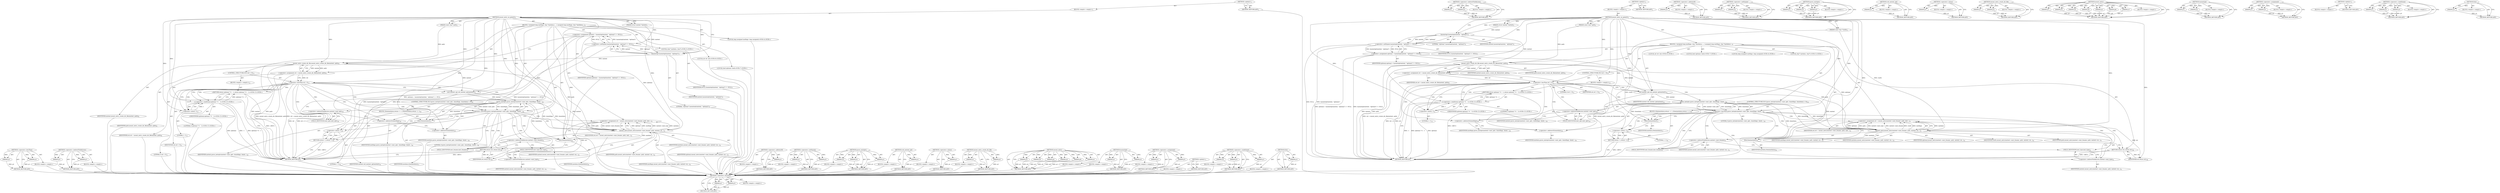 digraph "free" {
vulnerable_122 [label=<(METHOD,&lt;operator&gt;.lessThan)>];
vulnerable_123 [label=<(PARAM,p1)>];
vulnerable_124 [label=<(PARAM,p2)>];
vulnerable_125 [label=<(BLOCK,&lt;empty&gt;,&lt;empty&gt;)>];
vulnerable_126 [label=<(METHOD_RETURN,ANY)>];
vulnerable_147 [label=<(METHOD,&lt;operator&gt;.indirectFieldAccess)>];
vulnerable_148 [label=<(PARAM,p1)>];
vulnerable_149 [label=<(PARAM,p2)>];
vulnerable_150 [label=<(BLOCK,&lt;empty&gt;,&lt;empty&gt;)>];
vulnerable_151 [label=<(METHOD_RETURN,ANY)>];
vulnerable_6 [label=<(METHOD,&lt;global&gt;)<SUB>1</SUB>>];
vulnerable_7 [label=<(BLOCK,&lt;empty&gt;,&lt;empty&gt;)<SUB>1</SUB>>];
vulnerable_8 [label=<(METHOD,mount_entry_on_generic)<SUB>1</SUB>>];
vulnerable_9 [label=<(PARAM,struct mntent *mntent)<SUB>1</SUB>>];
vulnerable_10 [label=<(PARAM,const char* path)<SUB>2</SUB>>];
vulnerable_11 [label=<(BLOCK,{
 	unsigned long mntflags;
 	char *mntdata;
	i...,{
 	unsigned long mntflags;
 	char *mntdata;
	i...)<SUB>3</SUB>>];
vulnerable_12 [label="<(LOCAL,long unsigned mntflags: long unsigned)<SUB>4</SUB>>"];
vulnerable_13 [label="<(LOCAL,char* mntdata: char*)<SUB>5</SUB>>"];
vulnerable_14 [label="<(LOCAL,int ret: int)<SUB>6</SUB>>"];
vulnerable_15 [label="<(LOCAL,bool optional: bool)<SUB>7</SUB>>"];
vulnerable_16 [label=<(&lt;operator&gt;.assignment,optional = hasmntopt(mntent, &quot;optional&quot;) != NULL)<SUB>7</SUB>>];
vulnerable_17 [label=<(IDENTIFIER,optional,optional = hasmntopt(mntent, &quot;optional&quot;) != NULL)<SUB>7</SUB>>];
vulnerable_18 [label=<(&lt;operator&gt;.notEquals,hasmntopt(mntent, &quot;optional&quot;) != NULL)<SUB>7</SUB>>];
vulnerable_19 [label=<(hasmntopt,hasmntopt(mntent, &quot;optional&quot;))<SUB>7</SUB>>];
vulnerable_20 [label=<(IDENTIFIER,mntent,hasmntopt(mntent, &quot;optional&quot;))<SUB>7</SUB>>];
vulnerable_21 [label=<(LITERAL,&quot;optional&quot;,hasmntopt(mntent, &quot;optional&quot;))<SUB>7</SUB>>];
vulnerable_22 [label=<(IDENTIFIER,NULL,hasmntopt(mntent, &quot;optional&quot;) != NULL)<SUB>7</SUB>>];
vulnerable_23 [label=<(&lt;operator&gt;.assignment,ret = mount_entry_create_dir_file(mntent, path))<SUB>9</SUB>>];
vulnerable_24 [label=<(IDENTIFIER,ret,ret = mount_entry_create_dir_file(mntent, path))<SUB>9</SUB>>];
vulnerable_25 [label=<(mount_entry_create_dir_file,mount_entry_create_dir_file(mntent, path))<SUB>9</SUB>>];
vulnerable_26 [label=<(IDENTIFIER,mntent,mount_entry_create_dir_file(mntent, path))<SUB>9</SUB>>];
vulnerable_27 [label=<(IDENTIFIER,path,mount_entry_create_dir_file(mntent, path))<SUB>9</SUB>>];
vulnerable_28 [label=<(CONTROL_STRUCTURE,IF,if (ret &lt; 0))<SUB>11</SUB>>];
vulnerable_29 [label=<(&lt;operator&gt;.lessThan,ret &lt; 0)<SUB>11</SUB>>];
vulnerable_30 [label=<(IDENTIFIER,ret,ret &lt; 0)<SUB>11</SUB>>];
vulnerable_31 [label=<(LITERAL,0,ret &lt; 0)<SUB>11</SUB>>];
vulnerable_32 [label=<(BLOCK,&lt;empty&gt;,&lt;empty&gt;)<SUB>12</SUB>>];
vulnerable_33 [label="<(RETURN,return optional ? 0 : -1;,return optional ? 0 : -1;)<SUB>12</SUB>>"];
vulnerable_34 [label="<(&lt;operator&gt;.conditional,optional ? 0 : -1)<SUB>12</SUB>>"];
vulnerable_35 [label="<(IDENTIFIER,optional,optional ? 0 : -1)<SUB>12</SUB>>"];
vulnerable_36 [label="<(LITERAL,0,optional ? 0 : -1)<SUB>12</SUB>>"];
vulnerable_37 [label=<(&lt;operator&gt;.minus,-1)<SUB>12</SUB>>];
vulnerable_38 [label=<(LITERAL,1,-1)<SUB>12</SUB>>];
vulnerable_39 [label=<(cull_mntent_opt,cull_mntent_opt(mntent))<SUB>14</SUB>>];
vulnerable_40 [label=<(IDENTIFIER,mntent,cull_mntent_opt(mntent))<SUB>14</SUB>>];
vulnerable_41 [label=<(CONTROL_STRUCTURE,IF,if (parse_mntopts(mntent-&gt;mnt_opts, &amp;mntflags, &amp;mntdata) &lt; 0))<SUB>16</SUB>>];
vulnerable_42 [label=<(&lt;operator&gt;.lessThan,parse_mntopts(mntent-&gt;mnt_opts, &amp;mntflags, &amp;mnt...)<SUB>16</SUB>>];
vulnerable_43 [label=<(parse_mntopts,parse_mntopts(mntent-&gt;mnt_opts, &amp;mntflags, &amp;mnt...)<SUB>16</SUB>>];
vulnerable_44 [label=<(&lt;operator&gt;.indirectFieldAccess,mntent-&gt;mnt_opts)<SUB>16</SUB>>];
vulnerable_45 [label=<(IDENTIFIER,mntent,parse_mntopts(mntent-&gt;mnt_opts, &amp;mntflags, &amp;mnt...)<SUB>16</SUB>>];
vulnerable_46 [label=<(FIELD_IDENTIFIER,mnt_opts,mnt_opts)<SUB>16</SUB>>];
vulnerable_47 [label=<(&lt;operator&gt;.addressOf,&amp;mntflags)<SUB>16</SUB>>];
vulnerable_48 [label=<(IDENTIFIER,mntflags,parse_mntopts(mntent-&gt;mnt_opts, &amp;mntflags, &amp;mnt...)<SUB>16</SUB>>];
vulnerable_49 [label=<(&lt;operator&gt;.addressOf,&amp;mntdata)<SUB>16</SUB>>];
vulnerable_50 [label=<(IDENTIFIER,mntdata,parse_mntopts(mntent-&gt;mnt_opts, &amp;mntflags, &amp;mnt...)<SUB>16</SUB>>];
vulnerable_51 [label=<(LITERAL,0,parse_mntopts(mntent-&gt;mnt_opts, &amp;mntflags, &amp;mnt...)<SUB>16</SUB>>];
vulnerable_52 [label=<(BLOCK,{
		free(mntdata);
		return -1;
 	},{
		free(mntdata);
		return -1;
 	})<SUB>16</SUB>>];
vulnerable_53 [label=<(free,free(mntdata))<SUB>17</SUB>>];
vulnerable_54 [label=<(IDENTIFIER,mntdata,free(mntdata))<SUB>17</SUB>>];
vulnerable_55 [label=<(RETURN,return -1;,return -1;)<SUB>18</SUB>>];
vulnerable_56 [label=<(&lt;operator&gt;.minus,-1)<SUB>18</SUB>>];
vulnerable_57 [label=<(LITERAL,1,-1)<SUB>18</SUB>>];
vulnerable_58 [label=<(&lt;operator&gt;.assignment,ret = mount_entry(mntent-&gt;mnt_fsname, path, mnt...)<SUB>21</SUB>>];
vulnerable_59 [label=<(IDENTIFIER,ret,ret = mount_entry(mntent-&gt;mnt_fsname, path, mnt...)<SUB>21</SUB>>];
vulnerable_60 [label=<(mount_entry,mount_entry(mntent-&gt;mnt_fsname, path, mntent-&gt;m...)<SUB>21</SUB>>];
vulnerable_61 [label=<(&lt;operator&gt;.indirectFieldAccess,mntent-&gt;mnt_fsname)<SUB>21</SUB>>];
vulnerable_62 [label=<(IDENTIFIER,mntent,mount_entry(mntent-&gt;mnt_fsname, path, mntent-&gt;m...)<SUB>21</SUB>>];
vulnerable_63 [label=<(FIELD_IDENTIFIER,mnt_fsname,mnt_fsname)<SUB>21</SUB>>];
vulnerable_64 [label=<(IDENTIFIER,path,mount_entry(mntent-&gt;mnt_fsname, path, mntent-&gt;m...)<SUB>21</SUB>>];
vulnerable_65 [label=<(&lt;operator&gt;.indirectFieldAccess,mntent-&gt;mnt_type)<SUB>21</SUB>>];
vulnerable_66 [label=<(IDENTIFIER,mntent,mount_entry(mntent-&gt;mnt_fsname, path, mntent-&gt;m...)<SUB>21</SUB>>];
vulnerable_67 [label=<(FIELD_IDENTIFIER,mnt_type,mnt_type)<SUB>21</SUB>>];
vulnerable_68 [label=<(IDENTIFIER,mntflags,mount_entry(mntent-&gt;mnt_fsname, path, mntent-&gt;m...)<SUB>22</SUB>>];
vulnerable_69 [label=<(IDENTIFIER,mntdata,mount_entry(mntent-&gt;mnt_fsname, path, mntent-&gt;m...)<SUB>22</SUB>>];
vulnerable_70 [label=<(IDENTIFIER,optional,mount_entry(mntent-&gt;mnt_fsname, path, mntent-&gt;m...)<SUB>22</SUB>>];
vulnerable_71 [label=<(free,free(mntdata))<SUB>24</SUB>>];
vulnerable_72 [label=<(IDENTIFIER,mntdata,free(mntdata))<SUB>24</SUB>>];
vulnerable_73 [label=<(RETURN,return ret;,return ret;)<SUB>26</SUB>>];
vulnerable_74 [label=<(IDENTIFIER,ret,return ret;)<SUB>26</SUB>>];
vulnerable_75 [label=<(METHOD_RETURN,int)<SUB>1</SUB>>];
vulnerable_77 [label=<(METHOD_RETURN,ANY)<SUB>1</SUB>>];
vulnerable_152 [label=<(METHOD,&lt;operator&gt;.addressOf)>];
vulnerable_153 [label=<(PARAM,p1)>];
vulnerable_154 [label=<(BLOCK,&lt;empty&gt;,&lt;empty&gt;)>];
vulnerable_155 [label=<(METHOD_RETURN,ANY)>];
vulnerable_107 [label=<(METHOD,&lt;operator&gt;.notEquals)>];
vulnerable_108 [label=<(PARAM,p1)>];
vulnerable_109 [label=<(PARAM,p2)>];
vulnerable_110 [label=<(BLOCK,&lt;empty&gt;,&lt;empty&gt;)>];
vulnerable_111 [label=<(METHOD_RETURN,ANY)>];
vulnerable_141 [label=<(METHOD,parse_mntopts)>];
vulnerable_142 [label=<(PARAM,p1)>];
vulnerable_143 [label=<(PARAM,p2)>];
vulnerable_144 [label=<(PARAM,p3)>];
vulnerable_145 [label=<(BLOCK,&lt;empty&gt;,&lt;empty&gt;)>];
vulnerable_146 [label=<(METHOD_RETURN,ANY)>];
vulnerable_137 [label=<(METHOD,cull_mntent_opt)>];
vulnerable_138 [label=<(PARAM,p1)>];
vulnerable_139 [label=<(BLOCK,&lt;empty&gt;,&lt;empty&gt;)>];
vulnerable_140 [label=<(METHOD_RETURN,ANY)>];
vulnerable_133 [label=<(METHOD,&lt;operator&gt;.minus)>];
vulnerable_134 [label=<(PARAM,p1)>];
vulnerable_135 [label=<(BLOCK,&lt;empty&gt;,&lt;empty&gt;)>];
vulnerable_136 [label=<(METHOD_RETURN,ANY)>];
vulnerable_117 [label=<(METHOD,mount_entry_create_dir_file)>];
vulnerable_118 [label=<(PARAM,p1)>];
vulnerable_119 [label=<(PARAM,p2)>];
vulnerable_120 [label=<(BLOCK,&lt;empty&gt;,&lt;empty&gt;)>];
vulnerable_121 [label=<(METHOD_RETURN,ANY)>];
vulnerable_160 [label=<(METHOD,mount_entry)>];
vulnerable_161 [label=<(PARAM,p1)>];
vulnerable_162 [label=<(PARAM,p2)>];
vulnerable_163 [label=<(PARAM,p3)>];
vulnerable_164 [label=<(PARAM,p4)>];
vulnerable_165 [label=<(PARAM,p5)>];
vulnerable_166 [label=<(PARAM,p6)>];
vulnerable_167 [label=<(BLOCK,&lt;empty&gt;,&lt;empty&gt;)>];
vulnerable_168 [label=<(METHOD_RETURN,ANY)>];
vulnerable_112 [label=<(METHOD,hasmntopt)>];
vulnerable_113 [label=<(PARAM,p1)>];
vulnerable_114 [label=<(PARAM,p2)>];
vulnerable_115 [label=<(BLOCK,&lt;empty&gt;,&lt;empty&gt;)>];
vulnerable_116 [label=<(METHOD_RETURN,ANY)>];
vulnerable_102 [label=<(METHOD,&lt;operator&gt;.assignment)>];
vulnerable_103 [label=<(PARAM,p1)>];
vulnerable_104 [label=<(PARAM,p2)>];
vulnerable_105 [label=<(BLOCK,&lt;empty&gt;,&lt;empty&gt;)>];
vulnerable_106 [label=<(METHOD_RETURN,ANY)>];
vulnerable_96 [label=<(METHOD,&lt;global&gt;)<SUB>1</SUB>>];
vulnerable_97 [label=<(BLOCK,&lt;empty&gt;,&lt;empty&gt;)>];
vulnerable_98 [label=<(METHOD_RETURN,ANY)>];
vulnerable_127 [label=<(METHOD,&lt;operator&gt;.conditional)>];
vulnerable_128 [label=<(PARAM,p1)>];
vulnerable_129 [label=<(PARAM,p2)>];
vulnerable_130 [label=<(PARAM,p3)>];
vulnerable_131 [label=<(BLOCK,&lt;empty&gt;,&lt;empty&gt;)>];
vulnerable_132 [label=<(METHOD_RETURN,ANY)>];
vulnerable_156 [label=<(METHOD,free)>];
vulnerable_157 [label=<(PARAM,p1)>];
vulnerable_158 [label=<(BLOCK,&lt;empty&gt;,&lt;empty&gt;)>];
vulnerable_159 [label=<(METHOD_RETURN,ANY)>];
fixed_124 [label=<(METHOD,&lt;operator&gt;.lessThan)>];
fixed_125 [label=<(PARAM,p1)>];
fixed_126 [label=<(PARAM,p2)>];
fixed_127 [label=<(BLOCK,&lt;empty&gt;,&lt;empty&gt;)>];
fixed_128 [label=<(METHOD_RETURN,ANY)>];
fixed_149 [label=<(METHOD,&lt;operator&gt;.indirectFieldAccess)>];
fixed_150 [label=<(PARAM,p1)>];
fixed_151 [label=<(PARAM,p2)>];
fixed_152 [label=<(BLOCK,&lt;empty&gt;,&lt;empty&gt;)>];
fixed_153 [label=<(METHOD_RETURN,ANY)>];
fixed_6 [label=<(METHOD,&lt;global&gt;)<SUB>1</SUB>>];
fixed_7 [label=<(BLOCK,&lt;empty&gt;,&lt;empty&gt;)<SUB>1</SUB>>];
fixed_8 [label=<(METHOD,mount_entry_on_generic)<SUB>1</SUB>>];
fixed_9 [label=<(PARAM,struct mntent *mntent)<SUB>1</SUB>>];
fixed_10 [label=<(PARAM,const char* path)<SUB>2</SUB>>];
fixed_11 [label=<(PARAM,const char *rootfs)<SUB>2</SUB>>];
fixed_12 [label=<(BLOCK,{
 	unsigned long mntflags;
 	char *mntdata;
	i...,{
 	unsigned long mntflags;
 	char *mntdata;
	i...)<SUB>3</SUB>>];
fixed_13 [label="<(LOCAL,long unsigned mntflags: long unsigned)<SUB>4</SUB>>"];
fixed_14 [label="<(LOCAL,char* mntdata: char*)<SUB>5</SUB>>"];
fixed_15 [label="<(LOCAL,int ret: int)<SUB>6</SUB>>"];
fixed_16 [label="<(LOCAL,bool optional: bool)<SUB>7</SUB>>"];
fixed_17 [label=<(&lt;operator&gt;.assignment,optional = hasmntopt(mntent, &quot;optional&quot;) != NULL)<SUB>7</SUB>>];
fixed_18 [label=<(IDENTIFIER,optional,optional = hasmntopt(mntent, &quot;optional&quot;) != NULL)<SUB>7</SUB>>];
fixed_19 [label=<(&lt;operator&gt;.notEquals,hasmntopt(mntent, &quot;optional&quot;) != NULL)<SUB>7</SUB>>];
fixed_20 [label=<(hasmntopt,hasmntopt(mntent, &quot;optional&quot;))<SUB>7</SUB>>];
fixed_21 [label=<(IDENTIFIER,mntent,hasmntopt(mntent, &quot;optional&quot;))<SUB>7</SUB>>];
fixed_22 [label=<(LITERAL,&quot;optional&quot;,hasmntopt(mntent, &quot;optional&quot;))<SUB>7</SUB>>];
fixed_23 [label=<(IDENTIFIER,NULL,hasmntopt(mntent, &quot;optional&quot;) != NULL)<SUB>7</SUB>>];
fixed_24 [label=<(&lt;operator&gt;.assignment,ret = mount_entry_create_dir_file(mntent, path))<SUB>9</SUB>>];
fixed_25 [label=<(IDENTIFIER,ret,ret = mount_entry_create_dir_file(mntent, path))<SUB>9</SUB>>];
fixed_26 [label=<(mount_entry_create_dir_file,mount_entry_create_dir_file(mntent, path))<SUB>9</SUB>>];
fixed_27 [label=<(IDENTIFIER,mntent,mount_entry_create_dir_file(mntent, path))<SUB>9</SUB>>];
fixed_28 [label=<(IDENTIFIER,path,mount_entry_create_dir_file(mntent, path))<SUB>9</SUB>>];
fixed_29 [label=<(CONTROL_STRUCTURE,IF,if (ret &lt; 0))<SUB>11</SUB>>];
fixed_30 [label=<(&lt;operator&gt;.lessThan,ret &lt; 0)<SUB>11</SUB>>];
fixed_31 [label=<(IDENTIFIER,ret,ret &lt; 0)<SUB>11</SUB>>];
fixed_32 [label=<(LITERAL,0,ret &lt; 0)<SUB>11</SUB>>];
fixed_33 [label=<(BLOCK,&lt;empty&gt;,&lt;empty&gt;)<SUB>12</SUB>>];
fixed_34 [label="<(RETURN,return optional ? 0 : -1;,return optional ? 0 : -1;)<SUB>12</SUB>>"];
fixed_35 [label="<(&lt;operator&gt;.conditional,optional ? 0 : -1)<SUB>12</SUB>>"];
fixed_36 [label="<(IDENTIFIER,optional,optional ? 0 : -1)<SUB>12</SUB>>"];
fixed_37 [label="<(LITERAL,0,optional ? 0 : -1)<SUB>12</SUB>>"];
fixed_38 [label=<(&lt;operator&gt;.minus,-1)<SUB>12</SUB>>];
fixed_39 [label=<(LITERAL,1,-1)<SUB>12</SUB>>];
fixed_40 [label=<(cull_mntent_opt,cull_mntent_opt(mntent))<SUB>14</SUB>>];
fixed_41 [label=<(IDENTIFIER,mntent,cull_mntent_opt(mntent))<SUB>14</SUB>>];
fixed_42 [label=<(CONTROL_STRUCTURE,IF,if (parse_mntopts(mntent-&gt;mnt_opts, &amp;mntflags, &amp;mntdata) &lt; 0))<SUB>16</SUB>>];
fixed_43 [label=<(&lt;operator&gt;.lessThan,parse_mntopts(mntent-&gt;mnt_opts, &amp;mntflags, &amp;mnt...)<SUB>16</SUB>>];
fixed_44 [label=<(parse_mntopts,parse_mntopts(mntent-&gt;mnt_opts, &amp;mntflags, &amp;mnt...)<SUB>16</SUB>>];
fixed_45 [label=<(&lt;operator&gt;.indirectFieldAccess,mntent-&gt;mnt_opts)<SUB>16</SUB>>];
fixed_46 [label=<(IDENTIFIER,mntent,parse_mntopts(mntent-&gt;mnt_opts, &amp;mntflags, &amp;mnt...)<SUB>16</SUB>>];
fixed_47 [label=<(FIELD_IDENTIFIER,mnt_opts,mnt_opts)<SUB>16</SUB>>];
fixed_48 [label=<(&lt;operator&gt;.addressOf,&amp;mntflags)<SUB>16</SUB>>];
fixed_49 [label=<(IDENTIFIER,mntflags,parse_mntopts(mntent-&gt;mnt_opts, &amp;mntflags, &amp;mnt...)<SUB>16</SUB>>];
fixed_50 [label=<(&lt;operator&gt;.addressOf,&amp;mntdata)<SUB>16</SUB>>];
fixed_51 [label=<(IDENTIFIER,mntdata,parse_mntopts(mntent-&gt;mnt_opts, &amp;mntflags, &amp;mnt...)<SUB>16</SUB>>];
fixed_52 [label=<(LITERAL,0,parse_mntopts(mntent-&gt;mnt_opts, &amp;mntflags, &amp;mnt...)<SUB>16</SUB>>];
fixed_53 [label=<(BLOCK,{
		free(mntdata);
		return -1;
 	},{
		free(mntdata);
		return -1;
 	})<SUB>16</SUB>>];
fixed_54 [label=<(free,free(mntdata))<SUB>17</SUB>>];
fixed_55 [label=<(IDENTIFIER,mntdata,free(mntdata))<SUB>17</SUB>>];
fixed_56 [label=<(RETURN,return -1;,return -1;)<SUB>18</SUB>>];
fixed_57 [label=<(&lt;operator&gt;.minus,-1)<SUB>18</SUB>>];
fixed_58 [label=<(LITERAL,1,-1)<SUB>18</SUB>>];
fixed_59 [label=<(&lt;operator&gt;.assignment,ret = mount_entry(mntent-&gt;mnt_fsname, path, mnt...)<SUB>21</SUB>>];
fixed_60 [label=<(IDENTIFIER,ret,ret = mount_entry(mntent-&gt;mnt_fsname, path, mnt...)<SUB>21</SUB>>];
fixed_61 [label=<(mount_entry,mount_entry(mntent-&gt;mnt_fsname, path, mntent-&gt;m...)<SUB>21</SUB>>];
fixed_62 [label=<(&lt;operator&gt;.indirectFieldAccess,mntent-&gt;mnt_fsname)<SUB>21</SUB>>];
fixed_63 [label=<(IDENTIFIER,mntent,mount_entry(mntent-&gt;mnt_fsname, path, mntent-&gt;m...)<SUB>21</SUB>>];
fixed_64 [label=<(FIELD_IDENTIFIER,mnt_fsname,mnt_fsname)<SUB>21</SUB>>];
fixed_65 [label=<(IDENTIFIER,path,mount_entry(mntent-&gt;mnt_fsname, path, mntent-&gt;m...)<SUB>21</SUB>>];
fixed_66 [label=<(&lt;operator&gt;.indirectFieldAccess,mntent-&gt;mnt_type)<SUB>21</SUB>>];
fixed_67 [label=<(IDENTIFIER,mntent,mount_entry(mntent-&gt;mnt_fsname, path, mntent-&gt;m...)<SUB>21</SUB>>];
fixed_68 [label=<(FIELD_IDENTIFIER,mnt_type,mnt_type)<SUB>21</SUB>>];
fixed_69 [label=<(IDENTIFIER,mntflags,mount_entry(mntent-&gt;mnt_fsname, path, mntent-&gt;m...)<SUB>22</SUB>>];
fixed_70 [label=<(IDENTIFIER,mntdata,mount_entry(mntent-&gt;mnt_fsname, path, mntent-&gt;m...)<SUB>22</SUB>>];
fixed_71 [label=<(IDENTIFIER,optional,mount_entry(mntent-&gt;mnt_fsname, path, mntent-&gt;m...)<SUB>22</SUB>>];
fixed_72 [label=<(IDENTIFIER,rootfs,mount_entry(mntent-&gt;mnt_fsname, path, mntent-&gt;m...)<SUB>22</SUB>>];
fixed_73 [label=<(free,free(mntdata))<SUB>24</SUB>>];
fixed_74 [label=<(IDENTIFIER,mntdata,free(mntdata))<SUB>24</SUB>>];
fixed_75 [label=<(RETURN,return ret;,return ret;)<SUB>26</SUB>>];
fixed_76 [label=<(IDENTIFIER,ret,return ret;)<SUB>26</SUB>>];
fixed_77 [label=<(METHOD_RETURN,int)<SUB>1</SUB>>];
fixed_79 [label=<(METHOD_RETURN,ANY)<SUB>1</SUB>>];
fixed_154 [label=<(METHOD,&lt;operator&gt;.addressOf)>];
fixed_155 [label=<(PARAM,p1)>];
fixed_156 [label=<(BLOCK,&lt;empty&gt;,&lt;empty&gt;)>];
fixed_157 [label=<(METHOD_RETURN,ANY)>];
fixed_109 [label=<(METHOD,&lt;operator&gt;.notEquals)>];
fixed_110 [label=<(PARAM,p1)>];
fixed_111 [label=<(PARAM,p2)>];
fixed_112 [label=<(BLOCK,&lt;empty&gt;,&lt;empty&gt;)>];
fixed_113 [label=<(METHOD_RETURN,ANY)>];
fixed_143 [label=<(METHOD,parse_mntopts)>];
fixed_144 [label=<(PARAM,p1)>];
fixed_145 [label=<(PARAM,p2)>];
fixed_146 [label=<(PARAM,p3)>];
fixed_147 [label=<(BLOCK,&lt;empty&gt;,&lt;empty&gt;)>];
fixed_148 [label=<(METHOD_RETURN,ANY)>];
fixed_139 [label=<(METHOD,cull_mntent_opt)>];
fixed_140 [label=<(PARAM,p1)>];
fixed_141 [label=<(BLOCK,&lt;empty&gt;,&lt;empty&gt;)>];
fixed_142 [label=<(METHOD_RETURN,ANY)>];
fixed_135 [label=<(METHOD,&lt;operator&gt;.minus)>];
fixed_136 [label=<(PARAM,p1)>];
fixed_137 [label=<(BLOCK,&lt;empty&gt;,&lt;empty&gt;)>];
fixed_138 [label=<(METHOD_RETURN,ANY)>];
fixed_119 [label=<(METHOD,mount_entry_create_dir_file)>];
fixed_120 [label=<(PARAM,p1)>];
fixed_121 [label=<(PARAM,p2)>];
fixed_122 [label=<(BLOCK,&lt;empty&gt;,&lt;empty&gt;)>];
fixed_123 [label=<(METHOD_RETURN,ANY)>];
fixed_162 [label=<(METHOD,mount_entry)>];
fixed_163 [label=<(PARAM,p1)>];
fixed_164 [label=<(PARAM,p2)>];
fixed_165 [label=<(PARAM,p3)>];
fixed_166 [label=<(PARAM,p4)>];
fixed_167 [label=<(PARAM,p5)>];
fixed_168 [label=<(PARAM,p6)>];
fixed_169 [label=<(PARAM,p7)>];
fixed_170 [label=<(BLOCK,&lt;empty&gt;,&lt;empty&gt;)>];
fixed_171 [label=<(METHOD_RETURN,ANY)>];
fixed_114 [label=<(METHOD,hasmntopt)>];
fixed_115 [label=<(PARAM,p1)>];
fixed_116 [label=<(PARAM,p2)>];
fixed_117 [label=<(BLOCK,&lt;empty&gt;,&lt;empty&gt;)>];
fixed_118 [label=<(METHOD_RETURN,ANY)>];
fixed_104 [label=<(METHOD,&lt;operator&gt;.assignment)>];
fixed_105 [label=<(PARAM,p1)>];
fixed_106 [label=<(PARAM,p2)>];
fixed_107 [label=<(BLOCK,&lt;empty&gt;,&lt;empty&gt;)>];
fixed_108 [label=<(METHOD_RETURN,ANY)>];
fixed_98 [label=<(METHOD,&lt;global&gt;)<SUB>1</SUB>>];
fixed_99 [label=<(BLOCK,&lt;empty&gt;,&lt;empty&gt;)>];
fixed_100 [label=<(METHOD_RETURN,ANY)>];
fixed_129 [label=<(METHOD,&lt;operator&gt;.conditional)>];
fixed_130 [label=<(PARAM,p1)>];
fixed_131 [label=<(PARAM,p2)>];
fixed_132 [label=<(PARAM,p3)>];
fixed_133 [label=<(BLOCK,&lt;empty&gt;,&lt;empty&gt;)>];
fixed_134 [label=<(METHOD_RETURN,ANY)>];
fixed_158 [label=<(METHOD,free)>];
fixed_159 [label=<(PARAM,p1)>];
fixed_160 [label=<(BLOCK,&lt;empty&gt;,&lt;empty&gt;)>];
fixed_161 [label=<(METHOD_RETURN,ANY)>];
vulnerable_122 -> vulnerable_123  [key=0, label="AST: "];
vulnerable_122 -> vulnerable_123  [key=1, label="DDG: "];
vulnerable_122 -> vulnerable_125  [key=0, label="AST: "];
vulnerable_122 -> vulnerable_124  [key=0, label="AST: "];
vulnerable_122 -> vulnerable_124  [key=1, label="DDG: "];
vulnerable_122 -> vulnerable_126  [key=0, label="AST: "];
vulnerable_122 -> vulnerable_126  [key=1, label="CFG: "];
vulnerable_123 -> vulnerable_126  [key=0, label="DDG: p1"];
vulnerable_124 -> vulnerable_126  [key=0, label="DDG: p2"];
vulnerable_125 -> fixed_124  [key=0];
vulnerable_126 -> fixed_124  [key=0];
vulnerable_147 -> vulnerable_148  [key=0, label="AST: "];
vulnerable_147 -> vulnerable_148  [key=1, label="DDG: "];
vulnerable_147 -> vulnerable_150  [key=0, label="AST: "];
vulnerable_147 -> vulnerable_149  [key=0, label="AST: "];
vulnerable_147 -> vulnerable_149  [key=1, label="DDG: "];
vulnerable_147 -> vulnerable_151  [key=0, label="AST: "];
vulnerable_147 -> vulnerable_151  [key=1, label="CFG: "];
vulnerable_148 -> vulnerable_151  [key=0, label="DDG: p1"];
vulnerable_149 -> vulnerable_151  [key=0, label="DDG: p2"];
vulnerable_150 -> fixed_124  [key=0];
vulnerable_151 -> fixed_124  [key=0];
vulnerable_6 -> vulnerable_7  [key=0, label="AST: "];
vulnerable_6 -> vulnerable_77  [key=0, label="AST: "];
vulnerable_6 -> vulnerable_77  [key=1, label="CFG: "];
vulnerable_7 -> vulnerable_8  [key=0, label="AST: "];
vulnerable_8 -> vulnerable_9  [key=0, label="AST: "];
vulnerable_8 -> vulnerable_9  [key=1, label="DDG: "];
vulnerable_8 -> vulnerable_10  [key=0, label="AST: "];
vulnerable_8 -> vulnerable_10  [key=1, label="DDG: "];
vulnerable_8 -> vulnerable_11  [key=0, label="AST: "];
vulnerable_8 -> vulnerable_75  [key=0, label="AST: "];
vulnerable_8 -> vulnerable_19  [key=0, label="CFG: "];
vulnerable_8 -> vulnerable_19  [key=1, label="DDG: "];
vulnerable_8 -> vulnerable_39  [key=0, label="DDG: "];
vulnerable_8 -> vulnerable_71  [key=0, label="DDG: "];
vulnerable_8 -> vulnerable_74  [key=0, label="DDG: "];
vulnerable_8 -> vulnerable_18  [key=0, label="DDG: "];
vulnerable_8 -> vulnerable_25  [key=0, label="DDG: "];
vulnerable_8 -> vulnerable_29  [key=0, label="DDG: "];
vulnerable_8 -> vulnerable_42  [key=0, label="DDG: "];
vulnerable_8 -> vulnerable_60  [key=0, label="DDG: "];
vulnerable_8 -> vulnerable_34  [key=0, label="DDG: "];
vulnerable_8 -> vulnerable_43  [key=0, label="DDG: "];
vulnerable_8 -> vulnerable_53  [key=0, label="DDG: "];
vulnerable_8 -> vulnerable_56  [key=0, label="DDG: "];
vulnerable_8 -> vulnerable_37  [key=0, label="DDG: "];
vulnerable_9 -> vulnerable_19  [key=0, label="DDG: mntent"];
vulnerable_10 -> vulnerable_25  [key=0, label="DDG: path"];
vulnerable_11 -> vulnerable_12  [key=0, label="AST: "];
vulnerable_11 -> vulnerable_13  [key=0, label="AST: "];
vulnerable_11 -> vulnerable_14  [key=0, label="AST: "];
vulnerable_11 -> vulnerable_15  [key=0, label="AST: "];
vulnerable_11 -> vulnerable_16  [key=0, label="AST: "];
vulnerable_11 -> vulnerable_23  [key=0, label="AST: "];
vulnerable_11 -> vulnerable_28  [key=0, label="AST: "];
vulnerable_11 -> vulnerable_39  [key=0, label="AST: "];
vulnerable_11 -> vulnerable_41  [key=0, label="AST: "];
vulnerable_11 -> vulnerable_58  [key=0, label="AST: "];
vulnerable_11 -> vulnerable_71  [key=0, label="AST: "];
vulnerable_11 -> vulnerable_73  [key=0, label="AST: "];
vulnerable_12 -> fixed_124  [key=0];
vulnerable_13 -> fixed_124  [key=0];
vulnerable_14 -> fixed_124  [key=0];
vulnerable_15 -> fixed_124  [key=0];
vulnerable_16 -> vulnerable_17  [key=0, label="AST: "];
vulnerable_16 -> vulnerable_18  [key=0, label="AST: "];
vulnerable_16 -> vulnerable_25  [key=0, label="CFG: "];
vulnerable_16 -> vulnerable_75  [key=0, label="DDG: hasmntopt(mntent, &quot;optional&quot;) != NULL"];
vulnerable_16 -> vulnerable_75  [key=1, label="DDG: optional = hasmntopt(mntent, &quot;optional&quot;) != NULL"];
vulnerable_16 -> vulnerable_60  [key=0, label="DDG: optional"];
vulnerable_17 -> fixed_124  [key=0];
vulnerable_18 -> vulnerable_19  [key=0, label="AST: "];
vulnerable_18 -> vulnerable_22  [key=0, label="AST: "];
vulnerable_18 -> vulnerable_16  [key=0, label="CFG: "];
vulnerable_18 -> vulnerable_16  [key=1, label="DDG: hasmntopt(mntent, &quot;optional&quot;)"];
vulnerable_18 -> vulnerable_16  [key=2, label="DDG: NULL"];
vulnerable_18 -> vulnerable_75  [key=0, label="DDG: hasmntopt(mntent, &quot;optional&quot;)"];
vulnerable_18 -> vulnerable_75  [key=1, label="DDG: NULL"];
vulnerable_19 -> vulnerable_20  [key=0, label="AST: "];
vulnerable_19 -> vulnerable_21  [key=0, label="AST: "];
vulnerable_19 -> vulnerable_18  [key=0, label="CFG: "];
vulnerable_19 -> vulnerable_18  [key=1, label="DDG: mntent"];
vulnerable_19 -> vulnerable_18  [key=2, label="DDG: &quot;optional&quot;"];
vulnerable_19 -> vulnerable_25  [key=0, label="DDG: mntent"];
vulnerable_20 -> fixed_124  [key=0];
vulnerable_21 -> fixed_124  [key=0];
vulnerable_22 -> fixed_124  [key=0];
vulnerable_23 -> vulnerable_24  [key=0, label="AST: "];
vulnerable_23 -> vulnerable_25  [key=0, label="AST: "];
vulnerable_23 -> vulnerable_29  [key=0, label="CFG: "];
vulnerable_23 -> vulnerable_29  [key=1, label="DDG: ret"];
vulnerable_23 -> vulnerable_75  [key=0, label="DDG: mount_entry_create_dir_file(mntent, path)"];
vulnerable_23 -> vulnerable_75  [key=1, label="DDG: ret = mount_entry_create_dir_file(mntent, path)"];
vulnerable_24 -> fixed_124  [key=0];
vulnerable_25 -> vulnerable_26  [key=0, label="AST: "];
vulnerable_25 -> vulnerable_27  [key=0, label="AST: "];
vulnerable_25 -> vulnerable_23  [key=0, label="CFG: "];
vulnerable_25 -> vulnerable_23  [key=1, label="DDG: mntent"];
vulnerable_25 -> vulnerable_23  [key=2, label="DDG: path"];
vulnerable_25 -> vulnerable_75  [key=0, label="DDG: mntent"];
vulnerable_25 -> vulnerable_75  [key=1, label="DDG: path"];
vulnerable_25 -> vulnerable_39  [key=0, label="DDG: mntent"];
vulnerable_25 -> vulnerable_60  [key=0, label="DDG: path"];
vulnerable_26 -> fixed_124  [key=0];
vulnerable_27 -> fixed_124  [key=0];
vulnerable_28 -> vulnerable_29  [key=0, label="AST: "];
vulnerable_28 -> vulnerable_32  [key=0, label="AST: "];
vulnerable_29 -> vulnerable_30  [key=0, label="AST: "];
vulnerable_29 -> vulnerable_31  [key=0, label="AST: "];
vulnerable_29 -> vulnerable_34  [key=0, label="CFG: "];
vulnerable_29 -> vulnerable_34  [key=1, label="CDG: "];
vulnerable_29 -> vulnerable_37  [key=0, label="CFG: "];
vulnerable_29 -> vulnerable_37  [key=1, label="CDG: "];
vulnerable_29 -> vulnerable_39  [key=0, label="CFG: "];
vulnerable_29 -> vulnerable_39  [key=1, label="CDG: "];
vulnerable_29 -> vulnerable_75  [key=0, label="DDG: ret"];
vulnerable_29 -> vulnerable_75  [key=1, label="DDG: ret &lt; 0"];
vulnerable_29 -> vulnerable_47  [key=0, label="CDG: "];
vulnerable_29 -> vulnerable_49  [key=0, label="CDG: "];
vulnerable_29 -> vulnerable_33  [key=0, label="CDG: "];
vulnerable_29 -> vulnerable_42  [key=0, label="CDG: "];
vulnerable_29 -> vulnerable_46  [key=0, label="CDG: "];
vulnerable_29 -> vulnerable_44  [key=0, label="CDG: "];
vulnerable_29 -> vulnerable_43  [key=0, label="CDG: "];
vulnerable_30 -> fixed_124  [key=0];
vulnerable_31 -> fixed_124  [key=0];
vulnerable_32 -> vulnerable_33  [key=0, label="AST: "];
vulnerable_33 -> vulnerable_34  [key=0, label="AST: "];
vulnerable_33 -> vulnerable_75  [key=0, label="CFG: "];
vulnerable_33 -> vulnerable_75  [key=1, label="DDG: &lt;RET&gt;"];
vulnerable_34 -> vulnerable_35  [key=0, label="AST: "];
vulnerable_34 -> vulnerable_36  [key=0, label="AST: "];
vulnerable_34 -> vulnerable_37  [key=0, label="AST: "];
vulnerable_34 -> vulnerable_33  [key=0, label="CFG: "];
vulnerable_34 -> vulnerable_33  [key=1, label="DDG: optional ? 0 : -1"];
vulnerable_34 -> vulnerable_75  [key=0, label="DDG: optional"];
vulnerable_34 -> vulnerable_75  [key=1, label="DDG: -1"];
vulnerable_34 -> vulnerable_75  [key=2, label="DDG: optional ? 0 : -1"];
vulnerable_35 -> fixed_124  [key=0];
vulnerable_36 -> fixed_124  [key=0];
vulnerable_37 -> vulnerable_38  [key=0, label="AST: "];
vulnerable_37 -> vulnerable_34  [key=0, label="CFG: "];
vulnerable_37 -> vulnerable_34  [key=1, label="DDG: 1"];
vulnerable_38 -> fixed_124  [key=0];
vulnerable_39 -> vulnerable_40  [key=0, label="AST: "];
vulnerable_39 -> vulnerable_46  [key=0, label="CFG: "];
vulnerable_39 -> vulnerable_60  [key=0, label="DDG: mntent"];
vulnerable_39 -> vulnerable_43  [key=0, label="DDG: mntent"];
vulnerable_40 -> fixed_124  [key=0];
vulnerable_41 -> vulnerable_42  [key=0, label="AST: "];
vulnerable_41 -> vulnerable_52  [key=0, label="AST: "];
vulnerable_42 -> vulnerable_43  [key=0, label="AST: "];
vulnerable_42 -> vulnerable_51  [key=0, label="AST: "];
vulnerable_42 -> vulnerable_53  [key=0, label="CFG: "];
vulnerable_42 -> vulnerable_53  [key=1, label="CDG: "];
vulnerable_42 -> vulnerable_63  [key=0, label="CFG: "];
vulnerable_42 -> vulnerable_63  [key=1, label="CDG: "];
vulnerable_42 -> vulnerable_58  [key=0, label="CDG: "];
vulnerable_42 -> vulnerable_60  [key=0, label="CDG: "];
vulnerable_42 -> vulnerable_73  [key=0, label="CDG: "];
vulnerable_42 -> vulnerable_61  [key=0, label="CDG: "];
vulnerable_42 -> vulnerable_71  [key=0, label="CDG: "];
vulnerable_42 -> vulnerable_56  [key=0, label="CDG: "];
vulnerable_42 -> vulnerable_67  [key=0, label="CDG: "];
vulnerable_42 -> vulnerable_65  [key=0, label="CDG: "];
vulnerable_42 -> vulnerable_55  [key=0, label="CDG: "];
vulnerable_43 -> vulnerable_44  [key=0, label="AST: "];
vulnerable_43 -> vulnerable_47  [key=0, label="AST: "];
vulnerable_43 -> vulnerable_49  [key=0, label="AST: "];
vulnerable_43 -> vulnerable_42  [key=0, label="CFG: "];
vulnerable_43 -> vulnerable_42  [key=1, label="DDG: mntent-&gt;mnt_opts"];
vulnerable_43 -> vulnerable_42  [key=2, label="DDG: &amp;mntflags"];
vulnerable_43 -> vulnerable_42  [key=3, label="DDG: &amp;mntdata"];
vulnerable_43 -> vulnerable_71  [key=0, label="DDG: &amp;mntdata"];
vulnerable_43 -> vulnerable_60  [key=0, label="DDG: &amp;mntflags"];
vulnerable_43 -> vulnerable_60  [key=1, label="DDG: &amp;mntdata"];
vulnerable_43 -> vulnerable_53  [key=0, label="DDG: &amp;mntdata"];
vulnerable_44 -> vulnerable_45  [key=0, label="AST: "];
vulnerable_44 -> vulnerable_46  [key=0, label="AST: "];
vulnerable_44 -> vulnerable_47  [key=0, label="CFG: "];
vulnerable_45 -> fixed_124  [key=0];
vulnerable_46 -> vulnerable_44  [key=0, label="CFG: "];
vulnerable_47 -> vulnerable_48  [key=0, label="AST: "];
vulnerable_47 -> vulnerable_49  [key=0, label="CFG: "];
vulnerable_48 -> fixed_124  [key=0];
vulnerable_49 -> vulnerable_50  [key=0, label="AST: "];
vulnerable_49 -> vulnerable_43  [key=0, label="CFG: "];
vulnerable_50 -> fixed_124  [key=0];
vulnerable_51 -> fixed_124  [key=0];
vulnerable_52 -> vulnerable_53  [key=0, label="AST: "];
vulnerable_52 -> vulnerable_55  [key=0, label="AST: "];
vulnerable_53 -> vulnerable_54  [key=0, label="AST: "];
vulnerable_53 -> vulnerable_56  [key=0, label="CFG: "];
vulnerable_54 -> fixed_124  [key=0];
vulnerable_55 -> vulnerable_56  [key=0, label="AST: "];
vulnerable_55 -> vulnerable_75  [key=0, label="CFG: "];
vulnerable_55 -> vulnerable_75  [key=1, label="DDG: &lt;RET&gt;"];
vulnerable_56 -> vulnerable_57  [key=0, label="AST: "];
vulnerable_56 -> vulnerable_55  [key=0, label="CFG: "];
vulnerable_56 -> vulnerable_55  [key=1, label="DDG: -1"];
vulnerable_57 -> fixed_124  [key=0];
vulnerable_58 -> vulnerable_59  [key=0, label="AST: "];
vulnerable_58 -> vulnerable_60  [key=0, label="AST: "];
vulnerable_58 -> vulnerable_71  [key=0, label="CFG: "];
vulnerable_58 -> vulnerable_74  [key=0, label="DDG: ret"];
vulnerable_59 -> fixed_124  [key=0];
vulnerable_60 -> vulnerable_61  [key=0, label="AST: "];
vulnerable_60 -> vulnerable_64  [key=0, label="AST: "];
vulnerable_60 -> vulnerable_65  [key=0, label="AST: "];
vulnerable_60 -> vulnerable_68  [key=0, label="AST: "];
vulnerable_60 -> vulnerable_69  [key=0, label="AST: "];
vulnerable_60 -> vulnerable_70  [key=0, label="AST: "];
vulnerable_60 -> vulnerable_58  [key=0, label="CFG: "];
vulnerable_60 -> vulnerable_58  [key=1, label="DDG: optional"];
vulnerable_60 -> vulnerable_58  [key=2, label="DDG: mntflags"];
vulnerable_60 -> vulnerable_58  [key=3, label="DDG: mntent-&gt;mnt_type"];
vulnerable_60 -> vulnerable_58  [key=4, label="DDG: mntdata"];
vulnerable_60 -> vulnerable_58  [key=5, label="DDG: path"];
vulnerable_60 -> vulnerable_58  [key=6, label="DDG: mntent-&gt;mnt_fsname"];
vulnerable_60 -> vulnerable_71  [key=0, label="DDG: mntdata"];
vulnerable_61 -> vulnerable_62  [key=0, label="AST: "];
vulnerable_61 -> vulnerable_63  [key=0, label="AST: "];
vulnerable_61 -> vulnerable_67  [key=0, label="CFG: "];
vulnerable_62 -> fixed_124  [key=0];
vulnerable_63 -> vulnerable_61  [key=0, label="CFG: "];
vulnerable_64 -> fixed_124  [key=0];
vulnerable_65 -> vulnerable_66  [key=0, label="AST: "];
vulnerable_65 -> vulnerable_67  [key=0, label="AST: "];
vulnerable_65 -> vulnerable_60  [key=0, label="CFG: "];
vulnerable_66 -> fixed_124  [key=0];
vulnerable_67 -> vulnerable_65  [key=0, label="CFG: "];
vulnerable_68 -> fixed_124  [key=0];
vulnerable_69 -> fixed_124  [key=0];
vulnerable_70 -> fixed_124  [key=0];
vulnerable_71 -> vulnerable_72  [key=0, label="AST: "];
vulnerable_71 -> vulnerable_73  [key=0, label="CFG: "];
vulnerable_72 -> fixed_124  [key=0];
vulnerable_73 -> vulnerable_74  [key=0, label="AST: "];
vulnerable_73 -> vulnerable_75  [key=0, label="CFG: "];
vulnerable_73 -> vulnerable_75  [key=1, label="DDG: &lt;RET&gt;"];
vulnerable_74 -> vulnerable_73  [key=0, label="DDG: ret"];
vulnerable_75 -> fixed_124  [key=0];
vulnerable_77 -> fixed_124  [key=0];
vulnerable_152 -> vulnerable_153  [key=0, label="AST: "];
vulnerable_152 -> vulnerable_153  [key=1, label="DDG: "];
vulnerable_152 -> vulnerable_154  [key=0, label="AST: "];
vulnerable_152 -> vulnerable_155  [key=0, label="AST: "];
vulnerable_152 -> vulnerable_155  [key=1, label="CFG: "];
vulnerable_153 -> vulnerable_155  [key=0, label="DDG: p1"];
vulnerable_154 -> fixed_124  [key=0];
vulnerable_155 -> fixed_124  [key=0];
vulnerable_107 -> vulnerable_108  [key=0, label="AST: "];
vulnerable_107 -> vulnerable_108  [key=1, label="DDG: "];
vulnerable_107 -> vulnerable_110  [key=0, label="AST: "];
vulnerable_107 -> vulnerable_109  [key=0, label="AST: "];
vulnerable_107 -> vulnerable_109  [key=1, label="DDG: "];
vulnerable_107 -> vulnerable_111  [key=0, label="AST: "];
vulnerable_107 -> vulnerable_111  [key=1, label="CFG: "];
vulnerable_108 -> vulnerable_111  [key=0, label="DDG: p1"];
vulnerable_109 -> vulnerable_111  [key=0, label="DDG: p2"];
vulnerable_110 -> fixed_124  [key=0];
vulnerable_111 -> fixed_124  [key=0];
vulnerable_141 -> vulnerable_142  [key=0, label="AST: "];
vulnerable_141 -> vulnerable_142  [key=1, label="DDG: "];
vulnerable_141 -> vulnerable_145  [key=0, label="AST: "];
vulnerable_141 -> vulnerable_143  [key=0, label="AST: "];
vulnerable_141 -> vulnerable_143  [key=1, label="DDG: "];
vulnerable_141 -> vulnerable_146  [key=0, label="AST: "];
vulnerable_141 -> vulnerable_146  [key=1, label="CFG: "];
vulnerable_141 -> vulnerable_144  [key=0, label="AST: "];
vulnerable_141 -> vulnerable_144  [key=1, label="DDG: "];
vulnerable_142 -> vulnerable_146  [key=0, label="DDG: p1"];
vulnerable_143 -> vulnerable_146  [key=0, label="DDG: p2"];
vulnerable_144 -> vulnerable_146  [key=0, label="DDG: p3"];
vulnerable_145 -> fixed_124  [key=0];
vulnerable_146 -> fixed_124  [key=0];
vulnerable_137 -> vulnerable_138  [key=0, label="AST: "];
vulnerable_137 -> vulnerable_138  [key=1, label="DDG: "];
vulnerable_137 -> vulnerable_139  [key=0, label="AST: "];
vulnerable_137 -> vulnerable_140  [key=0, label="AST: "];
vulnerable_137 -> vulnerable_140  [key=1, label="CFG: "];
vulnerable_138 -> vulnerable_140  [key=0, label="DDG: p1"];
vulnerable_139 -> fixed_124  [key=0];
vulnerable_140 -> fixed_124  [key=0];
vulnerable_133 -> vulnerable_134  [key=0, label="AST: "];
vulnerable_133 -> vulnerable_134  [key=1, label="DDG: "];
vulnerable_133 -> vulnerable_135  [key=0, label="AST: "];
vulnerable_133 -> vulnerable_136  [key=0, label="AST: "];
vulnerable_133 -> vulnerable_136  [key=1, label="CFG: "];
vulnerable_134 -> vulnerable_136  [key=0, label="DDG: p1"];
vulnerable_135 -> fixed_124  [key=0];
vulnerable_136 -> fixed_124  [key=0];
vulnerable_117 -> vulnerable_118  [key=0, label="AST: "];
vulnerable_117 -> vulnerable_118  [key=1, label="DDG: "];
vulnerable_117 -> vulnerable_120  [key=0, label="AST: "];
vulnerable_117 -> vulnerable_119  [key=0, label="AST: "];
vulnerable_117 -> vulnerable_119  [key=1, label="DDG: "];
vulnerable_117 -> vulnerable_121  [key=0, label="AST: "];
vulnerable_117 -> vulnerable_121  [key=1, label="CFG: "];
vulnerable_118 -> vulnerable_121  [key=0, label="DDG: p1"];
vulnerable_119 -> vulnerable_121  [key=0, label="DDG: p2"];
vulnerable_120 -> fixed_124  [key=0];
vulnerable_121 -> fixed_124  [key=0];
vulnerable_160 -> vulnerable_161  [key=0, label="AST: "];
vulnerable_160 -> vulnerable_161  [key=1, label="DDG: "];
vulnerable_160 -> vulnerable_167  [key=0, label="AST: "];
vulnerable_160 -> vulnerable_162  [key=0, label="AST: "];
vulnerable_160 -> vulnerable_162  [key=1, label="DDG: "];
vulnerable_160 -> vulnerable_168  [key=0, label="AST: "];
vulnerable_160 -> vulnerable_168  [key=1, label="CFG: "];
vulnerable_160 -> vulnerable_163  [key=0, label="AST: "];
vulnerable_160 -> vulnerable_163  [key=1, label="DDG: "];
vulnerable_160 -> vulnerable_164  [key=0, label="AST: "];
vulnerable_160 -> vulnerable_164  [key=1, label="DDG: "];
vulnerable_160 -> vulnerable_165  [key=0, label="AST: "];
vulnerable_160 -> vulnerable_165  [key=1, label="DDG: "];
vulnerable_160 -> vulnerable_166  [key=0, label="AST: "];
vulnerable_160 -> vulnerable_166  [key=1, label="DDG: "];
vulnerable_161 -> vulnerable_168  [key=0, label="DDG: p1"];
vulnerable_162 -> vulnerable_168  [key=0, label="DDG: p2"];
vulnerable_163 -> vulnerable_168  [key=0, label="DDG: p3"];
vulnerable_164 -> vulnerable_168  [key=0, label="DDG: p4"];
vulnerable_165 -> vulnerable_168  [key=0, label="DDG: p5"];
vulnerable_166 -> vulnerable_168  [key=0, label="DDG: p6"];
vulnerable_167 -> fixed_124  [key=0];
vulnerable_168 -> fixed_124  [key=0];
vulnerable_112 -> vulnerable_113  [key=0, label="AST: "];
vulnerable_112 -> vulnerable_113  [key=1, label="DDG: "];
vulnerable_112 -> vulnerable_115  [key=0, label="AST: "];
vulnerable_112 -> vulnerable_114  [key=0, label="AST: "];
vulnerable_112 -> vulnerable_114  [key=1, label="DDG: "];
vulnerable_112 -> vulnerable_116  [key=0, label="AST: "];
vulnerable_112 -> vulnerable_116  [key=1, label="CFG: "];
vulnerable_113 -> vulnerable_116  [key=0, label="DDG: p1"];
vulnerable_114 -> vulnerable_116  [key=0, label="DDG: p2"];
vulnerable_115 -> fixed_124  [key=0];
vulnerable_116 -> fixed_124  [key=0];
vulnerable_102 -> vulnerable_103  [key=0, label="AST: "];
vulnerable_102 -> vulnerable_103  [key=1, label="DDG: "];
vulnerable_102 -> vulnerable_105  [key=0, label="AST: "];
vulnerable_102 -> vulnerable_104  [key=0, label="AST: "];
vulnerable_102 -> vulnerable_104  [key=1, label="DDG: "];
vulnerable_102 -> vulnerable_106  [key=0, label="AST: "];
vulnerable_102 -> vulnerable_106  [key=1, label="CFG: "];
vulnerable_103 -> vulnerable_106  [key=0, label="DDG: p1"];
vulnerable_104 -> vulnerable_106  [key=0, label="DDG: p2"];
vulnerable_105 -> fixed_124  [key=0];
vulnerable_106 -> fixed_124  [key=0];
vulnerable_96 -> vulnerable_97  [key=0, label="AST: "];
vulnerable_96 -> vulnerable_98  [key=0, label="AST: "];
vulnerable_96 -> vulnerable_98  [key=1, label="CFG: "];
vulnerable_97 -> fixed_124  [key=0];
vulnerable_98 -> fixed_124  [key=0];
vulnerable_127 -> vulnerable_128  [key=0, label="AST: "];
vulnerable_127 -> vulnerable_128  [key=1, label="DDG: "];
vulnerable_127 -> vulnerable_131  [key=0, label="AST: "];
vulnerable_127 -> vulnerable_129  [key=0, label="AST: "];
vulnerable_127 -> vulnerable_129  [key=1, label="DDG: "];
vulnerable_127 -> vulnerable_132  [key=0, label="AST: "];
vulnerable_127 -> vulnerable_132  [key=1, label="CFG: "];
vulnerable_127 -> vulnerable_130  [key=0, label="AST: "];
vulnerable_127 -> vulnerable_130  [key=1, label="DDG: "];
vulnerable_128 -> vulnerable_132  [key=0, label="DDG: p1"];
vulnerable_129 -> vulnerable_132  [key=0, label="DDG: p2"];
vulnerable_130 -> vulnerable_132  [key=0, label="DDG: p3"];
vulnerable_131 -> fixed_124  [key=0];
vulnerable_132 -> fixed_124  [key=0];
vulnerable_156 -> vulnerable_157  [key=0, label="AST: "];
vulnerable_156 -> vulnerable_157  [key=1, label="DDG: "];
vulnerable_156 -> vulnerable_158  [key=0, label="AST: "];
vulnerable_156 -> vulnerable_159  [key=0, label="AST: "];
vulnerable_156 -> vulnerable_159  [key=1, label="CFG: "];
vulnerable_157 -> vulnerable_159  [key=0, label="DDG: p1"];
vulnerable_158 -> fixed_124  [key=0];
vulnerable_159 -> fixed_124  [key=0];
fixed_124 -> fixed_125  [key=0, label="AST: "];
fixed_124 -> fixed_125  [key=1, label="DDG: "];
fixed_124 -> fixed_127  [key=0, label="AST: "];
fixed_124 -> fixed_126  [key=0, label="AST: "];
fixed_124 -> fixed_126  [key=1, label="DDG: "];
fixed_124 -> fixed_128  [key=0, label="AST: "];
fixed_124 -> fixed_128  [key=1, label="CFG: "];
fixed_125 -> fixed_128  [key=0, label="DDG: p1"];
fixed_126 -> fixed_128  [key=0, label="DDG: p2"];
fixed_149 -> fixed_150  [key=0, label="AST: "];
fixed_149 -> fixed_150  [key=1, label="DDG: "];
fixed_149 -> fixed_152  [key=0, label="AST: "];
fixed_149 -> fixed_151  [key=0, label="AST: "];
fixed_149 -> fixed_151  [key=1, label="DDG: "];
fixed_149 -> fixed_153  [key=0, label="AST: "];
fixed_149 -> fixed_153  [key=1, label="CFG: "];
fixed_150 -> fixed_153  [key=0, label="DDG: p1"];
fixed_151 -> fixed_153  [key=0, label="DDG: p2"];
fixed_6 -> fixed_7  [key=0, label="AST: "];
fixed_6 -> fixed_79  [key=0, label="AST: "];
fixed_6 -> fixed_79  [key=1, label="CFG: "];
fixed_7 -> fixed_8  [key=0, label="AST: "];
fixed_8 -> fixed_9  [key=0, label="AST: "];
fixed_8 -> fixed_9  [key=1, label="DDG: "];
fixed_8 -> fixed_10  [key=0, label="AST: "];
fixed_8 -> fixed_10  [key=1, label="DDG: "];
fixed_8 -> fixed_11  [key=0, label="AST: "];
fixed_8 -> fixed_11  [key=1, label="DDG: "];
fixed_8 -> fixed_12  [key=0, label="AST: "];
fixed_8 -> fixed_77  [key=0, label="AST: "];
fixed_8 -> fixed_20  [key=0, label="CFG: "];
fixed_8 -> fixed_20  [key=1, label="DDG: "];
fixed_8 -> fixed_40  [key=0, label="DDG: "];
fixed_8 -> fixed_73  [key=0, label="DDG: "];
fixed_8 -> fixed_76  [key=0, label="DDG: "];
fixed_8 -> fixed_19  [key=0, label="DDG: "];
fixed_8 -> fixed_26  [key=0, label="DDG: "];
fixed_8 -> fixed_30  [key=0, label="DDG: "];
fixed_8 -> fixed_43  [key=0, label="DDG: "];
fixed_8 -> fixed_61  [key=0, label="DDG: "];
fixed_8 -> fixed_35  [key=0, label="DDG: "];
fixed_8 -> fixed_44  [key=0, label="DDG: "];
fixed_8 -> fixed_54  [key=0, label="DDG: "];
fixed_8 -> fixed_57  [key=0, label="DDG: "];
fixed_8 -> fixed_38  [key=0, label="DDG: "];
fixed_9 -> fixed_20  [key=0, label="DDG: mntent"];
fixed_10 -> fixed_26  [key=0, label="DDG: path"];
fixed_11 -> fixed_77  [key=0, label="DDG: rootfs"];
fixed_11 -> fixed_61  [key=0, label="DDG: rootfs"];
fixed_12 -> fixed_13  [key=0, label="AST: "];
fixed_12 -> fixed_14  [key=0, label="AST: "];
fixed_12 -> fixed_15  [key=0, label="AST: "];
fixed_12 -> fixed_16  [key=0, label="AST: "];
fixed_12 -> fixed_17  [key=0, label="AST: "];
fixed_12 -> fixed_24  [key=0, label="AST: "];
fixed_12 -> fixed_29  [key=0, label="AST: "];
fixed_12 -> fixed_40  [key=0, label="AST: "];
fixed_12 -> fixed_42  [key=0, label="AST: "];
fixed_12 -> fixed_59  [key=0, label="AST: "];
fixed_12 -> fixed_73  [key=0, label="AST: "];
fixed_12 -> fixed_75  [key=0, label="AST: "];
fixed_17 -> fixed_18  [key=0, label="AST: "];
fixed_17 -> fixed_19  [key=0, label="AST: "];
fixed_17 -> fixed_26  [key=0, label="CFG: "];
fixed_17 -> fixed_77  [key=0, label="DDG: hasmntopt(mntent, &quot;optional&quot;) != NULL"];
fixed_17 -> fixed_77  [key=1, label="DDG: optional = hasmntopt(mntent, &quot;optional&quot;) != NULL"];
fixed_17 -> fixed_61  [key=0, label="DDG: optional"];
fixed_19 -> fixed_20  [key=0, label="AST: "];
fixed_19 -> fixed_23  [key=0, label="AST: "];
fixed_19 -> fixed_17  [key=0, label="CFG: "];
fixed_19 -> fixed_17  [key=1, label="DDG: hasmntopt(mntent, &quot;optional&quot;)"];
fixed_19 -> fixed_17  [key=2, label="DDG: NULL"];
fixed_19 -> fixed_77  [key=0, label="DDG: hasmntopt(mntent, &quot;optional&quot;)"];
fixed_19 -> fixed_77  [key=1, label="DDG: NULL"];
fixed_20 -> fixed_21  [key=0, label="AST: "];
fixed_20 -> fixed_22  [key=0, label="AST: "];
fixed_20 -> fixed_19  [key=0, label="CFG: "];
fixed_20 -> fixed_19  [key=1, label="DDG: mntent"];
fixed_20 -> fixed_19  [key=2, label="DDG: &quot;optional&quot;"];
fixed_20 -> fixed_26  [key=0, label="DDG: mntent"];
fixed_24 -> fixed_25  [key=0, label="AST: "];
fixed_24 -> fixed_26  [key=0, label="AST: "];
fixed_24 -> fixed_30  [key=0, label="CFG: "];
fixed_24 -> fixed_30  [key=1, label="DDG: ret"];
fixed_24 -> fixed_77  [key=0, label="DDG: mount_entry_create_dir_file(mntent, path)"];
fixed_24 -> fixed_77  [key=1, label="DDG: ret = mount_entry_create_dir_file(mntent, path)"];
fixed_26 -> fixed_27  [key=0, label="AST: "];
fixed_26 -> fixed_28  [key=0, label="AST: "];
fixed_26 -> fixed_24  [key=0, label="CFG: "];
fixed_26 -> fixed_24  [key=1, label="DDG: mntent"];
fixed_26 -> fixed_24  [key=2, label="DDG: path"];
fixed_26 -> fixed_77  [key=0, label="DDG: mntent"];
fixed_26 -> fixed_77  [key=1, label="DDG: path"];
fixed_26 -> fixed_40  [key=0, label="DDG: mntent"];
fixed_26 -> fixed_61  [key=0, label="DDG: path"];
fixed_29 -> fixed_30  [key=0, label="AST: "];
fixed_29 -> fixed_33  [key=0, label="AST: "];
fixed_30 -> fixed_31  [key=0, label="AST: "];
fixed_30 -> fixed_32  [key=0, label="AST: "];
fixed_30 -> fixed_35  [key=0, label="CFG: "];
fixed_30 -> fixed_35  [key=1, label="CDG: "];
fixed_30 -> fixed_38  [key=0, label="CFG: "];
fixed_30 -> fixed_38  [key=1, label="CDG: "];
fixed_30 -> fixed_40  [key=0, label="CFG: "];
fixed_30 -> fixed_40  [key=1, label="CDG: "];
fixed_30 -> fixed_77  [key=0, label="DDG: ret"];
fixed_30 -> fixed_77  [key=1, label="DDG: ret &lt; 0"];
fixed_30 -> fixed_47  [key=0, label="CDG: "];
fixed_30 -> fixed_34  [key=0, label="CDG: "];
fixed_30 -> fixed_48  [key=0, label="CDG: "];
fixed_30 -> fixed_45  [key=0, label="CDG: "];
fixed_30 -> fixed_50  [key=0, label="CDG: "];
fixed_30 -> fixed_44  [key=0, label="CDG: "];
fixed_30 -> fixed_43  [key=0, label="CDG: "];
fixed_33 -> fixed_34  [key=0, label="AST: "];
fixed_34 -> fixed_35  [key=0, label="AST: "];
fixed_34 -> fixed_77  [key=0, label="CFG: "];
fixed_34 -> fixed_77  [key=1, label="DDG: &lt;RET&gt;"];
fixed_35 -> fixed_36  [key=0, label="AST: "];
fixed_35 -> fixed_37  [key=0, label="AST: "];
fixed_35 -> fixed_38  [key=0, label="AST: "];
fixed_35 -> fixed_34  [key=0, label="CFG: "];
fixed_35 -> fixed_34  [key=1, label="DDG: optional ? 0 : -1"];
fixed_35 -> fixed_77  [key=0, label="DDG: optional"];
fixed_35 -> fixed_77  [key=1, label="DDG: -1"];
fixed_35 -> fixed_77  [key=2, label="DDG: optional ? 0 : -1"];
fixed_38 -> fixed_39  [key=0, label="AST: "];
fixed_38 -> fixed_35  [key=0, label="CFG: "];
fixed_38 -> fixed_35  [key=1, label="DDG: 1"];
fixed_40 -> fixed_41  [key=0, label="AST: "];
fixed_40 -> fixed_47  [key=0, label="CFG: "];
fixed_40 -> fixed_61  [key=0, label="DDG: mntent"];
fixed_40 -> fixed_44  [key=0, label="DDG: mntent"];
fixed_42 -> fixed_43  [key=0, label="AST: "];
fixed_42 -> fixed_53  [key=0, label="AST: "];
fixed_43 -> fixed_44  [key=0, label="AST: "];
fixed_43 -> fixed_52  [key=0, label="AST: "];
fixed_43 -> fixed_54  [key=0, label="CFG: "];
fixed_43 -> fixed_54  [key=1, label="CDG: "];
fixed_43 -> fixed_64  [key=0, label="CFG: "];
fixed_43 -> fixed_64  [key=1, label="CDG: "];
fixed_43 -> fixed_68  [key=0, label="CDG: "];
fixed_43 -> fixed_73  [key=0, label="CDG: "];
fixed_43 -> fixed_61  [key=0, label="CDG: "];
fixed_43 -> fixed_57  [key=0, label="CDG: "];
fixed_43 -> fixed_66  [key=0, label="CDG: "];
fixed_43 -> fixed_75  [key=0, label="CDG: "];
fixed_43 -> fixed_56  [key=0, label="CDG: "];
fixed_43 -> fixed_59  [key=0, label="CDG: "];
fixed_43 -> fixed_62  [key=0, label="CDG: "];
fixed_44 -> fixed_45  [key=0, label="AST: "];
fixed_44 -> fixed_48  [key=0, label="AST: "];
fixed_44 -> fixed_50  [key=0, label="AST: "];
fixed_44 -> fixed_43  [key=0, label="CFG: "];
fixed_44 -> fixed_43  [key=1, label="DDG: mntent-&gt;mnt_opts"];
fixed_44 -> fixed_43  [key=2, label="DDG: &amp;mntflags"];
fixed_44 -> fixed_43  [key=3, label="DDG: &amp;mntdata"];
fixed_44 -> fixed_73  [key=0, label="DDG: &amp;mntdata"];
fixed_44 -> fixed_61  [key=0, label="DDG: &amp;mntflags"];
fixed_44 -> fixed_61  [key=1, label="DDG: &amp;mntdata"];
fixed_44 -> fixed_54  [key=0, label="DDG: &amp;mntdata"];
fixed_45 -> fixed_46  [key=0, label="AST: "];
fixed_45 -> fixed_47  [key=0, label="AST: "];
fixed_45 -> fixed_48  [key=0, label="CFG: "];
fixed_47 -> fixed_45  [key=0, label="CFG: "];
fixed_48 -> fixed_49  [key=0, label="AST: "];
fixed_48 -> fixed_50  [key=0, label="CFG: "];
fixed_50 -> fixed_51  [key=0, label="AST: "];
fixed_50 -> fixed_44  [key=0, label="CFG: "];
fixed_53 -> fixed_54  [key=0, label="AST: "];
fixed_53 -> fixed_56  [key=0, label="AST: "];
fixed_54 -> fixed_55  [key=0, label="AST: "];
fixed_54 -> fixed_57  [key=0, label="CFG: "];
fixed_56 -> fixed_57  [key=0, label="AST: "];
fixed_56 -> fixed_77  [key=0, label="CFG: "];
fixed_56 -> fixed_77  [key=1, label="DDG: &lt;RET&gt;"];
fixed_57 -> fixed_58  [key=0, label="AST: "];
fixed_57 -> fixed_56  [key=0, label="CFG: "];
fixed_57 -> fixed_56  [key=1, label="DDG: -1"];
fixed_59 -> fixed_60  [key=0, label="AST: "];
fixed_59 -> fixed_61  [key=0, label="AST: "];
fixed_59 -> fixed_73  [key=0, label="CFG: "];
fixed_59 -> fixed_76  [key=0, label="DDG: ret"];
fixed_61 -> fixed_62  [key=0, label="AST: "];
fixed_61 -> fixed_65  [key=0, label="AST: "];
fixed_61 -> fixed_66  [key=0, label="AST: "];
fixed_61 -> fixed_69  [key=0, label="AST: "];
fixed_61 -> fixed_70  [key=0, label="AST: "];
fixed_61 -> fixed_71  [key=0, label="AST: "];
fixed_61 -> fixed_72  [key=0, label="AST: "];
fixed_61 -> fixed_59  [key=0, label="CFG: "];
fixed_61 -> fixed_59  [key=1, label="DDG: mntdata"];
fixed_61 -> fixed_59  [key=2, label="DDG: optional"];
fixed_61 -> fixed_59  [key=3, label="DDG: path"];
fixed_61 -> fixed_59  [key=4, label="DDG: mntent-&gt;mnt_type"];
fixed_61 -> fixed_59  [key=5, label="DDG: mntent-&gt;mnt_fsname"];
fixed_61 -> fixed_59  [key=6, label="DDG: rootfs"];
fixed_61 -> fixed_59  [key=7, label="DDG: mntflags"];
fixed_61 -> fixed_73  [key=0, label="DDG: mntdata"];
fixed_62 -> fixed_63  [key=0, label="AST: "];
fixed_62 -> fixed_64  [key=0, label="AST: "];
fixed_62 -> fixed_68  [key=0, label="CFG: "];
fixed_64 -> fixed_62  [key=0, label="CFG: "];
fixed_66 -> fixed_67  [key=0, label="AST: "];
fixed_66 -> fixed_68  [key=0, label="AST: "];
fixed_66 -> fixed_61  [key=0, label="CFG: "];
fixed_68 -> fixed_66  [key=0, label="CFG: "];
fixed_73 -> fixed_74  [key=0, label="AST: "];
fixed_73 -> fixed_75  [key=0, label="CFG: "];
fixed_75 -> fixed_76  [key=0, label="AST: "];
fixed_75 -> fixed_77  [key=0, label="CFG: "];
fixed_75 -> fixed_77  [key=1, label="DDG: &lt;RET&gt;"];
fixed_76 -> fixed_75  [key=0, label="DDG: ret"];
fixed_154 -> fixed_155  [key=0, label="AST: "];
fixed_154 -> fixed_155  [key=1, label="DDG: "];
fixed_154 -> fixed_156  [key=0, label="AST: "];
fixed_154 -> fixed_157  [key=0, label="AST: "];
fixed_154 -> fixed_157  [key=1, label="CFG: "];
fixed_155 -> fixed_157  [key=0, label="DDG: p1"];
fixed_109 -> fixed_110  [key=0, label="AST: "];
fixed_109 -> fixed_110  [key=1, label="DDG: "];
fixed_109 -> fixed_112  [key=0, label="AST: "];
fixed_109 -> fixed_111  [key=0, label="AST: "];
fixed_109 -> fixed_111  [key=1, label="DDG: "];
fixed_109 -> fixed_113  [key=0, label="AST: "];
fixed_109 -> fixed_113  [key=1, label="CFG: "];
fixed_110 -> fixed_113  [key=0, label="DDG: p1"];
fixed_111 -> fixed_113  [key=0, label="DDG: p2"];
fixed_143 -> fixed_144  [key=0, label="AST: "];
fixed_143 -> fixed_144  [key=1, label="DDG: "];
fixed_143 -> fixed_147  [key=0, label="AST: "];
fixed_143 -> fixed_145  [key=0, label="AST: "];
fixed_143 -> fixed_145  [key=1, label="DDG: "];
fixed_143 -> fixed_148  [key=0, label="AST: "];
fixed_143 -> fixed_148  [key=1, label="CFG: "];
fixed_143 -> fixed_146  [key=0, label="AST: "];
fixed_143 -> fixed_146  [key=1, label="DDG: "];
fixed_144 -> fixed_148  [key=0, label="DDG: p1"];
fixed_145 -> fixed_148  [key=0, label="DDG: p2"];
fixed_146 -> fixed_148  [key=0, label="DDG: p3"];
fixed_139 -> fixed_140  [key=0, label="AST: "];
fixed_139 -> fixed_140  [key=1, label="DDG: "];
fixed_139 -> fixed_141  [key=0, label="AST: "];
fixed_139 -> fixed_142  [key=0, label="AST: "];
fixed_139 -> fixed_142  [key=1, label="CFG: "];
fixed_140 -> fixed_142  [key=0, label="DDG: p1"];
fixed_135 -> fixed_136  [key=0, label="AST: "];
fixed_135 -> fixed_136  [key=1, label="DDG: "];
fixed_135 -> fixed_137  [key=0, label="AST: "];
fixed_135 -> fixed_138  [key=0, label="AST: "];
fixed_135 -> fixed_138  [key=1, label="CFG: "];
fixed_136 -> fixed_138  [key=0, label="DDG: p1"];
fixed_119 -> fixed_120  [key=0, label="AST: "];
fixed_119 -> fixed_120  [key=1, label="DDG: "];
fixed_119 -> fixed_122  [key=0, label="AST: "];
fixed_119 -> fixed_121  [key=0, label="AST: "];
fixed_119 -> fixed_121  [key=1, label="DDG: "];
fixed_119 -> fixed_123  [key=0, label="AST: "];
fixed_119 -> fixed_123  [key=1, label="CFG: "];
fixed_120 -> fixed_123  [key=0, label="DDG: p1"];
fixed_121 -> fixed_123  [key=0, label="DDG: p2"];
fixed_162 -> fixed_163  [key=0, label="AST: "];
fixed_162 -> fixed_163  [key=1, label="DDG: "];
fixed_162 -> fixed_170  [key=0, label="AST: "];
fixed_162 -> fixed_164  [key=0, label="AST: "];
fixed_162 -> fixed_164  [key=1, label="DDG: "];
fixed_162 -> fixed_171  [key=0, label="AST: "];
fixed_162 -> fixed_171  [key=1, label="CFG: "];
fixed_162 -> fixed_165  [key=0, label="AST: "];
fixed_162 -> fixed_165  [key=1, label="DDG: "];
fixed_162 -> fixed_166  [key=0, label="AST: "];
fixed_162 -> fixed_166  [key=1, label="DDG: "];
fixed_162 -> fixed_167  [key=0, label="AST: "];
fixed_162 -> fixed_167  [key=1, label="DDG: "];
fixed_162 -> fixed_168  [key=0, label="AST: "];
fixed_162 -> fixed_168  [key=1, label="DDG: "];
fixed_162 -> fixed_169  [key=0, label="AST: "];
fixed_162 -> fixed_169  [key=1, label="DDG: "];
fixed_163 -> fixed_171  [key=0, label="DDG: p1"];
fixed_164 -> fixed_171  [key=0, label="DDG: p2"];
fixed_165 -> fixed_171  [key=0, label="DDG: p3"];
fixed_166 -> fixed_171  [key=0, label="DDG: p4"];
fixed_167 -> fixed_171  [key=0, label="DDG: p5"];
fixed_168 -> fixed_171  [key=0, label="DDG: p6"];
fixed_169 -> fixed_171  [key=0, label="DDG: p7"];
fixed_114 -> fixed_115  [key=0, label="AST: "];
fixed_114 -> fixed_115  [key=1, label="DDG: "];
fixed_114 -> fixed_117  [key=0, label="AST: "];
fixed_114 -> fixed_116  [key=0, label="AST: "];
fixed_114 -> fixed_116  [key=1, label="DDG: "];
fixed_114 -> fixed_118  [key=0, label="AST: "];
fixed_114 -> fixed_118  [key=1, label="CFG: "];
fixed_115 -> fixed_118  [key=0, label="DDG: p1"];
fixed_116 -> fixed_118  [key=0, label="DDG: p2"];
fixed_104 -> fixed_105  [key=0, label="AST: "];
fixed_104 -> fixed_105  [key=1, label="DDG: "];
fixed_104 -> fixed_107  [key=0, label="AST: "];
fixed_104 -> fixed_106  [key=0, label="AST: "];
fixed_104 -> fixed_106  [key=1, label="DDG: "];
fixed_104 -> fixed_108  [key=0, label="AST: "];
fixed_104 -> fixed_108  [key=1, label="CFG: "];
fixed_105 -> fixed_108  [key=0, label="DDG: p1"];
fixed_106 -> fixed_108  [key=0, label="DDG: p2"];
fixed_98 -> fixed_99  [key=0, label="AST: "];
fixed_98 -> fixed_100  [key=0, label="AST: "];
fixed_98 -> fixed_100  [key=1, label="CFG: "];
fixed_129 -> fixed_130  [key=0, label="AST: "];
fixed_129 -> fixed_130  [key=1, label="DDG: "];
fixed_129 -> fixed_133  [key=0, label="AST: "];
fixed_129 -> fixed_131  [key=0, label="AST: "];
fixed_129 -> fixed_131  [key=1, label="DDG: "];
fixed_129 -> fixed_134  [key=0, label="AST: "];
fixed_129 -> fixed_134  [key=1, label="CFG: "];
fixed_129 -> fixed_132  [key=0, label="AST: "];
fixed_129 -> fixed_132  [key=1, label="DDG: "];
fixed_130 -> fixed_134  [key=0, label="DDG: p1"];
fixed_131 -> fixed_134  [key=0, label="DDG: p2"];
fixed_132 -> fixed_134  [key=0, label="DDG: p3"];
fixed_158 -> fixed_159  [key=0, label="AST: "];
fixed_158 -> fixed_159  [key=1, label="DDG: "];
fixed_158 -> fixed_160  [key=0, label="AST: "];
fixed_158 -> fixed_161  [key=0, label="AST: "];
fixed_158 -> fixed_161  [key=1, label="CFG: "];
fixed_159 -> fixed_161  [key=0, label="DDG: p1"];
}
